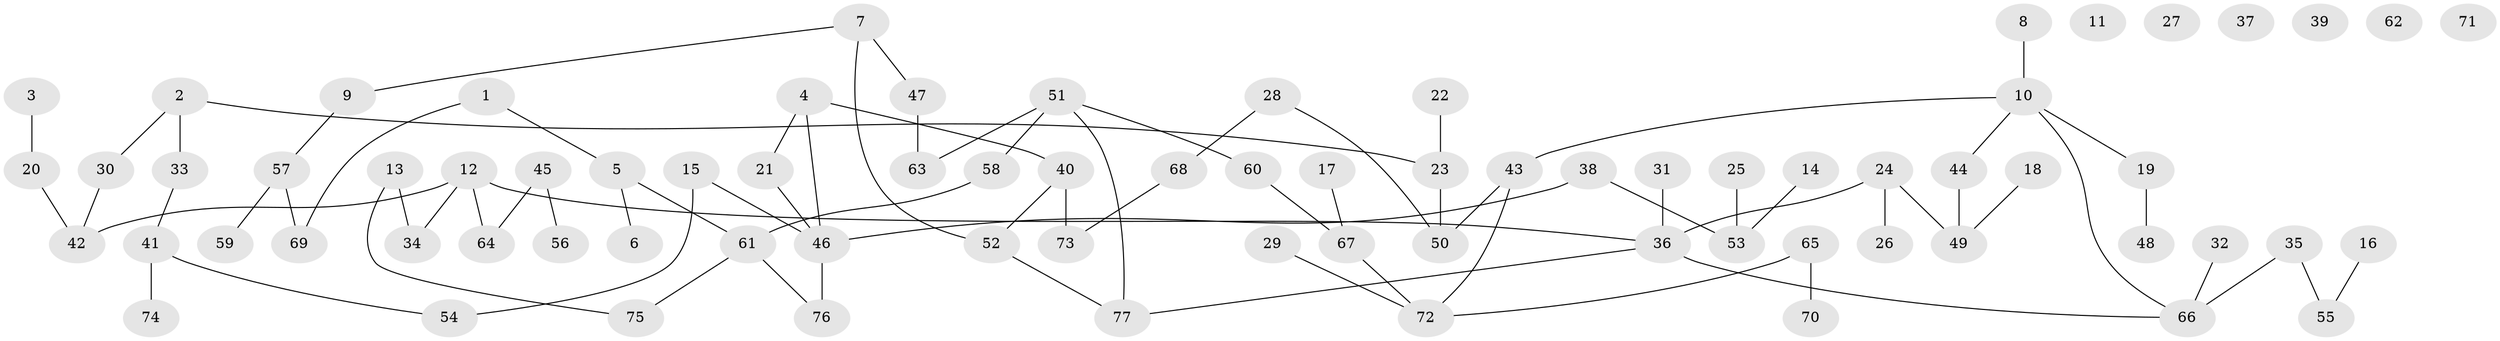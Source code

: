 // Generated by graph-tools (version 1.1) at 2025/13/03/09/25 04:13:12]
// undirected, 77 vertices, 80 edges
graph export_dot {
graph [start="1"]
  node [color=gray90,style=filled];
  1;
  2;
  3;
  4;
  5;
  6;
  7;
  8;
  9;
  10;
  11;
  12;
  13;
  14;
  15;
  16;
  17;
  18;
  19;
  20;
  21;
  22;
  23;
  24;
  25;
  26;
  27;
  28;
  29;
  30;
  31;
  32;
  33;
  34;
  35;
  36;
  37;
  38;
  39;
  40;
  41;
  42;
  43;
  44;
  45;
  46;
  47;
  48;
  49;
  50;
  51;
  52;
  53;
  54;
  55;
  56;
  57;
  58;
  59;
  60;
  61;
  62;
  63;
  64;
  65;
  66;
  67;
  68;
  69;
  70;
  71;
  72;
  73;
  74;
  75;
  76;
  77;
  1 -- 5;
  1 -- 69;
  2 -- 23;
  2 -- 30;
  2 -- 33;
  3 -- 20;
  4 -- 21;
  4 -- 40;
  4 -- 46;
  5 -- 6;
  5 -- 61;
  7 -- 9;
  7 -- 47;
  7 -- 52;
  8 -- 10;
  9 -- 57;
  10 -- 19;
  10 -- 43;
  10 -- 44;
  10 -- 66;
  12 -- 34;
  12 -- 36;
  12 -- 42;
  12 -- 64;
  13 -- 34;
  13 -- 75;
  14 -- 53;
  15 -- 46;
  15 -- 54;
  16 -- 55;
  17 -- 67;
  18 -- 49;
  19 -- 48;
  20 -- 42;
  21 -- 46;
  22 -- 23;
  23 -- 50;
  24 -- 26;
  24 -- 36;
  24 -- 49;
  25 -- 53;
  28 -- 50;
  28 -- 68;
  29 -- 72;
  30 -- 42;
  31 -- 36;
  32 -- 66;
  33 -- 41;
  35 -- 55;
  35 -- 66;
  36 -- 66;
  36 -- 77;
  38 -- 46;
  38 -- 53;
  40 -- 52;
  40 -- 73;
  41 -- 54;
  41 -- 74;
  43 -- 50;
  43 -- 72;
  44 -- 49;
  45 -- 56;
  45 -- 64;
  46 -- 76;
  47 -- 63;
  51 -- 58;
  51 -- 60;
  51 -- 63;
  51 -- 77;
  52 -- 77;
  57 -- 59;
  57 -- 69;
  58 -- 61;
  60 -- 67;
  61 -- 75;
  61 -- 76;
  65 -- 70;
  65 -- 72;
  67 -- 72;
  68 -- 73;
}
